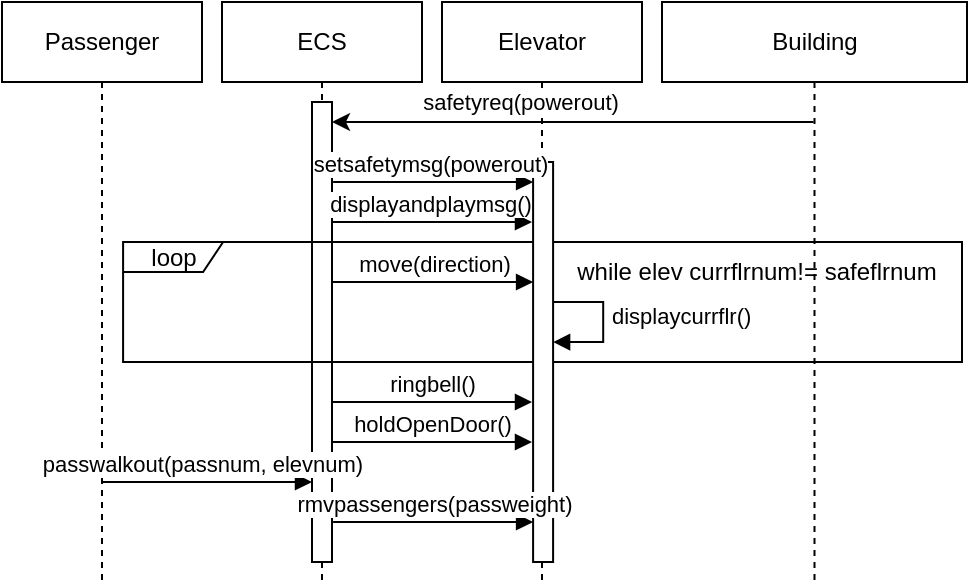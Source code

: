 <mxfile version="21.0.8" type="device"><diagram name="Page-1" id="2YBvvXClWsGukQMizWep"><mxGraphModel dx="1434" dy="764" grid="1" gridSize="10" guides="1" tooltips="1" connect="1" arrows="1" fold="1" page="1" pageScale="1" pageWidth="850" pageHeight="1100" math="0" shadow="0"><root><mxCell id="0"/><mxCell id="1" parent="0"/><mxCell id="NagWKZd7Tud9SLz38Y8A-4" value="ECS" style="shape=umlLifeline;perimeter=lifelinePerimeter;whiteSpace=wrap;html=1;container=0;dropTarget=0;collapsible=0;recursiveResize=0;outlineConnect=0;portConstraint=eastwest;newEdgeStyle={&quot;edgeStyle&quot;:&quot;elbowEdgeStyle&quot;,&quot;elbow&quot;:&quot;vertical&quot;,&quot;curved&quot;:0,&quot;rounded&quot;:0};" parent="1" vertex="1"><mxGeometry x="260" y="40" width="100" height="290" as="geometry"/></mxCell><mxCell id="fwBxa_RPbavBCtS1YGhY-17" value="Passenger" style="shape=umlLifeline;perimeter=lifelinePerimeter;whiteSpace=wrap;html=1;container=0;dropTarget=0;collapsible=0;recursiveResize=0;outlineConnect=0;portConstraint=eastwest;newEdgeStyle={&quot;edgeStyle&quot;:&quot;elbowEdgeStyle&quot;,&quot;elbow&quot;:&quot;vertical&quot;,&quot;curved&quot;:0,&quot;rounded&quot;:0};" parent="1" vertex="1"><mxGeometry x="150" y="40" width="100" height="290" as="geometry"/></mxCell><mxCell id="NagWKZd7Tud9SLz38Y8A-5" value="" style="html=1;points=[];perimeter=orthogonalPerimeter;outlineConnect=0;targetShapes=umlLifeline;portConstraint=eastwest;newEdgeStyle={&quot;edgeStyle&quot;:&quot;elbowEdgeStyle&quot;,&quot;elbow&quot;:&quot;vertical&quot;,&quot;curved&quot;:0,&quot;rounded&quot;:0};" parent="1" vertex="1"><mxGeometry x="305" y="90" width="10" height="230" as="geometry"/></mxCell><mxCell id="fwBxa_RPbavBCtS1YGhY-19" value="Elevator" style="shape=umlLifeline;perimeter=lifelinePerimeter;whiteSpace=wrap;html=1;container=0;dropTarget=0;collapsible=0;recursiveResize=0;outlineConnect=0;portConstraint=eastwest;newEdgeStyle={&quot;edgeStyle&quot;:&quot;elbowEdgeStyle&quot;,&quot;elbow&quot;:&quot;vertical&quot;,&quot;curved&quot;:0,&quot;rounded&quot;:0};" parent="1" vertex="1"><mxGeometry x="370" y="40" width="100" height="290" as="geometry"/></mxCell><mxCell id="NagWKZd7Tud9SLz38Y8A-1" value="Building" style="shape=umlLifeline;perimeter=lifelinePerimeter;whiteSpace=wrap;html=1;container=0;dropTarget=0;collapsible=0;recursiveResize=0;outlineConnect=0;portConstraint=eastwest;newEdgeStyle={&quot;edgeStyle&quot;:&quot;elbowEdgeStyle&quot;,&quot;elbow&quot;:&quot;vertical&quot;,&quot;curved&quot;:0,&quot;rounded&quot;:0};" parent="1" vertex="1"><mxGeometry x="480" y="40" width="152.5" height="290" as="geometry"/></mxCell><mxCell id="NagWKZd7Tud9SLz38Y8A-22" value="loop" style="shape=umlFrame;whiteSpace=wrap;html=1;width=50;height=15;" parent="NagWKZd7Tud9SLz38Y8A-1" vertex="1"><mxGeometry x="-269.45" y="120" width="419.45" height="60" as="geometry"/></mxCell><mxCell id="NagWKZd7Tud9SLz38Y8A-10" value="move(direction)" style="html=1;verticalAlign=bottom;endArrow=block;edgeStyle=elbowEdgeStyle;elbow=vertical;curved=0;rounded=0;" parent="NagWKZd7Tud9SLz38Y8A-1" target="NagWKZd7Tud9SLz38Y8A-11" edge="1"><mxGeometry relative="1" as="geometry"><mxPoint x="-165" y="140.0" as="sourcePoint"/><Array as="points"><mxPoint x="-100" y="140"/><mxPoint x="-130" y="130"/><mxPoint x="-79.45" y="80"/><mxPoint x="-99.45" y="70"/><mxPoint x="-79.45" y="90"/></Array><mxPoint x="-69.45" y="90" as="targetPoint"/></mxGeometry></mxCell><mxCell id="NagWKZd7Tud9SLz38Y8A-11" value="" style="html=1;points=[];perimeter=orthogonalPerimeter;outlineConnect=0;targetShapes=umlLifeline;portConstraint=eastwest;newEdgeStyle={&quot;edgeStyle&quot;:&quot;elbowEdgeStyle&quot;,&quot;elbow&quot;:&quot;vertical&quot;,&quot;curved&quot;:0,&quot;rounded&quot;:0};" parent="NagWKZd7Tud9SLz38Y8A-1" vertex="1"><mxGeometry x="-64.45" y="80" width="10" height="200" as="geometry"/></mxCell><mxCell id="NagWKZd7Tud9SLz38Y8A-33" value="while elev currflrnum!= safeflrnum" style="text;html=1;strokeColor=none;fillColor=none;align=center;verticalAlign=middle;whiteSpace=wrap;rounded=0;" parent="NagWKZd7Tud9SLz38Y8A-1" vertex="1"><mxGeometry x="-55" y="120" width="205" height="30" as="geometry"/></mxCell><mxCell id="PurQBKu9ALbXvqr2uzWf-7" value="setsafetymsg(powerout)" style="html=1;verticalAlign=bottom;endArrow=block;edgeStyle=elbowEdgeStyle;elbow=vertical;curved=0;rounded=0;startArrow=none;" parent="NagWKZd7Tud9SLz38Y8A-1" edge="1"><mxGeometry x="-0.027" relative="1" as="geometry"><mxPoint x="-164.45" y="90" as="sourcePoint"/><Array as="points"><mxPoint x="-89.45" y="90"/><mxPoint x="-133.95" y="150"/><mxPoint x="-73.95" y="140"/><mxPoint x="-93.95" y="130"/><mxPoint x="-73.95" y="150"/></Array><mxPoint x="-64.45" y="90" as="targetPoint"/><mxPoint as="offset"/></mxGeometry></mxCell><mxCell id="PurQBKu9ALbXvqr2uzWf-8" value="displayandplaymsg()" style="html=1;verticalAlign=bottom;endArrow=block;edgeStyle=elbowEdgeStyle;elbow=vertical;curved=0;rounded=0;startArrow=none;" parent="NagWKZd7Tud9SLz38Y8A-1" edge="1"><mxGeometry x="-0.027" relative="1" as="geometry"><mxPoint x="-165" y="110" as="sourcePoint"/><Array as="points"><mxPoint x="-80" y="110"/><mxPoint x="-124.5" y="150"/><mxPoint x="-64.5" y="140"/><mxPoint x="-84.5" y="130"/><mxPoint x="-64.5" y="150"/></Array><mxPoint x="-65" y="110" as="targetPoint"/><mxPoint as="offset"/></mxGeometry></mxCell><mxCell id="NagWKZd7Tud9SLz38Y8A-53" value="passwalkout(passnum, elevnum)" style="html=1;verticalAlign=bottom;endArrow=block;edgeStyle=elbowEdgeStyle;elbow=vertical;curved=0;rounded=0;" parent="NagWKZd7Tud9SLz38Y8A-1" edge="1"><mxGeometry x="-0.049" relative="1" as="geometry"><mxPoint x="-280.19" y="240" as="sourcePoint"/><Array as="points"><mxPoint x="-190" y="240"/><mxPoint x="-230" y="210"/><mxPoint x="-130" y="230"/><mxPoint x="-150" y="370"/><mxPoint x="480.75" y="640"/><mxPoint x="350.75" y="390"/><mxPoint x="560.75" y="320"/><mxPoint x="261" y="340"/><mxPoint x="261" y="330"/><mxPoint x="251" y="360"/><mxPoint x="221" y="330"/><mxPoint x="241" y="310"/><mxPoint x="191" y="290"/><mxPoint x="171" y="270"/><mxPoint x="151" y="260"/><mxPoint x="171" y="280"/></Array><mxPoint x="-175" y="240" as="targetPoint"/><mxPoint as="offset"/></mxGeometry></mxCell><mxCell id="PurQBKu9ALbXvqr2uzWf-9" value="ringbell()" style="html=1;verticalAlign=bottom;endArrow=block;edgeStyle=elbowEdgeStyle;elbow=vertical;curved=0;rounded=0;" parent="NagWKZd7Tud9SLz38Y8A-1" edge="1"><mxGeometry x="0.002" relative="1" as="geometry"><mxPoint x="-165" y="200" as="sourcePoint"/><Array as="points"><mxPoint x="-90" y="200"/><mxPoint x="-80" y="200"/><mxPoint x="-100" y="190"/><mxPoint x="20.5" y="200.0"/><mxPoint x="10.5" y="230.0"/><mxPoint x="-19.5" y="200.0"/><mxPoint x="0.5" y="180.0"/><mxPoint x="-49.5" y="160.0"/><mxPoint x="-69.5" y="140.0"/><mxPoint x="-89.5" y="130.0"/><mxPoint x="-69.5" y="150.0"/></Array><mxPoint x="-65" y="200" as="targetPoint"/><mxPoint as="offset"/></mxGeometry></mxCell><mxCell id="PurQBKu9ALbXvqr2uzWf-11" value="holdOpenDoor()" style="html=1;verticalAlign=bottom;endArrow=block;edgeStyle=elbowEdgeStyle;elbow=vertical;curved=0;rounded=0;" parent="NagWKZd7Tud9SLz38Y8A-1" edge="1"><mxGeometry x="0.002" relative="1" as="geometry"><mxPoint x="-165" y="220" as="sourcePoint"/><Array as="points"><mxPoint x="-90" y="220"/><mxPoint x="-80" y="220"/><mxPoint x="-100" y="210"/><mxPoint x="20.5" y="220.0"/><mxPoint x="10.5" y="250.0"/><mxPoint x="-19.5" y="220.0"/><mxPoint x="0.5" y="200.0"/><mxPoint x="-49.5" y="180.0"/><mxPoint x="-69.5" y="160.0"/><mxPoint x="-89.5" y="150.0"/><mxPoint x="-69.5" y="170.0"/></Array><mxPoint x="-65" y="220" as="targetPoint"/><mxPoint as="offset"/></mxGeometry></mxCell><mxCell id="PurQBKu9ALbXvqr2uzWf-12" value="displaycurrflr()" style="edgeStyle=orthogonalEdgeStyle;html=1;align=left;spacingLeft=2;endArrow=block;rounded=0;strokeColor=default;elbow=vertical;" parent="NagWKZd7Tud9SLz38Y8A-1" edge="1"><mxGeometry x="-0.091" relative="1" as="geometry"><mxPoint x="-54.45" y="150.02" as="sourcePoint"/><Array as="points"><mxPoint x="-29.42" y="150"/><mxPoint x="-29.42" y="170"/></Array><mxPoint x="-54.45" y="170.02" as="targetPoint"/><mxPoint as="offset"/></mxGeometry></mxCell><mxCell id="PurQBKu9ALbXvqr2uzWf-13" value="rmvpassengers(passweight)" style="html=1;verticalAlign=bottom;endArrow=block;edgeStyle=elbowEdgeStyle;elbow=vertical;curved=0;rounded=0;" parent="NagWKZd7Tud9SLz38Y8A-1" edge="1"><mxGeometry relative="1" as="geometry"><mxPoint x="-164.45" y="260" as="sourcePoint"/><Array as="points"><mxPoint x="-139.45" y="260"/><mxPoint x="-193.95" y="290.0"/><mxPoint x="-193.95" y="280.0"/><mxPoint x="-203.95" y="310.0"/><mxPoint x="-233.95" y="280.0"/><mxPoint x="-213.95" y="260.0"/><mxPoint x="-263.95" y="240.0"/><mxPoint x="-283.95" y="220.0"/><mxPoint x="-303.95" y="210.0"/><mxPoint x="-283.95" y="230.0"/></Array><mxPoint x="-64.45" y="260" as="targetPoint"/><mxPoint as="offset"/></mxGeometry></mxCell><mxCell id="NagWKZd7Tud9SLz38Y8A-2" value="" style="endArrow=classic;html=1;rounded=0;strokeColor=default;endFill=1;edgeStyle=elbowEdgeStyle;elbow=vertical;" parent="1" source="NagWKZd7Tud9SLz38Y8A-1" target="NagWKZd7Tud9SLz38Y8A-5" edge="1"><mxGeometry width="50" height="50" relative="1" as="geometry"><mxPoint x="975" y="120" as="sourcePoint"/><mxPoint x="430" y="120" as="targetPoint"/><Array as="points"><mxPoint x="470" y="100"/></Array></mxGeometry></mxCell><mxCell id="NagWKZd7Tud9SLz38Y8A-3" value="safetyreq(powerout)" style="edgeLabel;html=1;align=center;verticalAlign=middle;resizable=0;points=[];" parent="NagWKZd7Tud9SLz38Y8A-2" vertex="1" connectable="0"><mxGeometry x="-0.104" y="-2" relative="1" as="geometry"><mxPoint x="-39" y="-8" as="offset"/></mxGeometry></mxCell></root></mxGraphModel></diagram></mxfile>